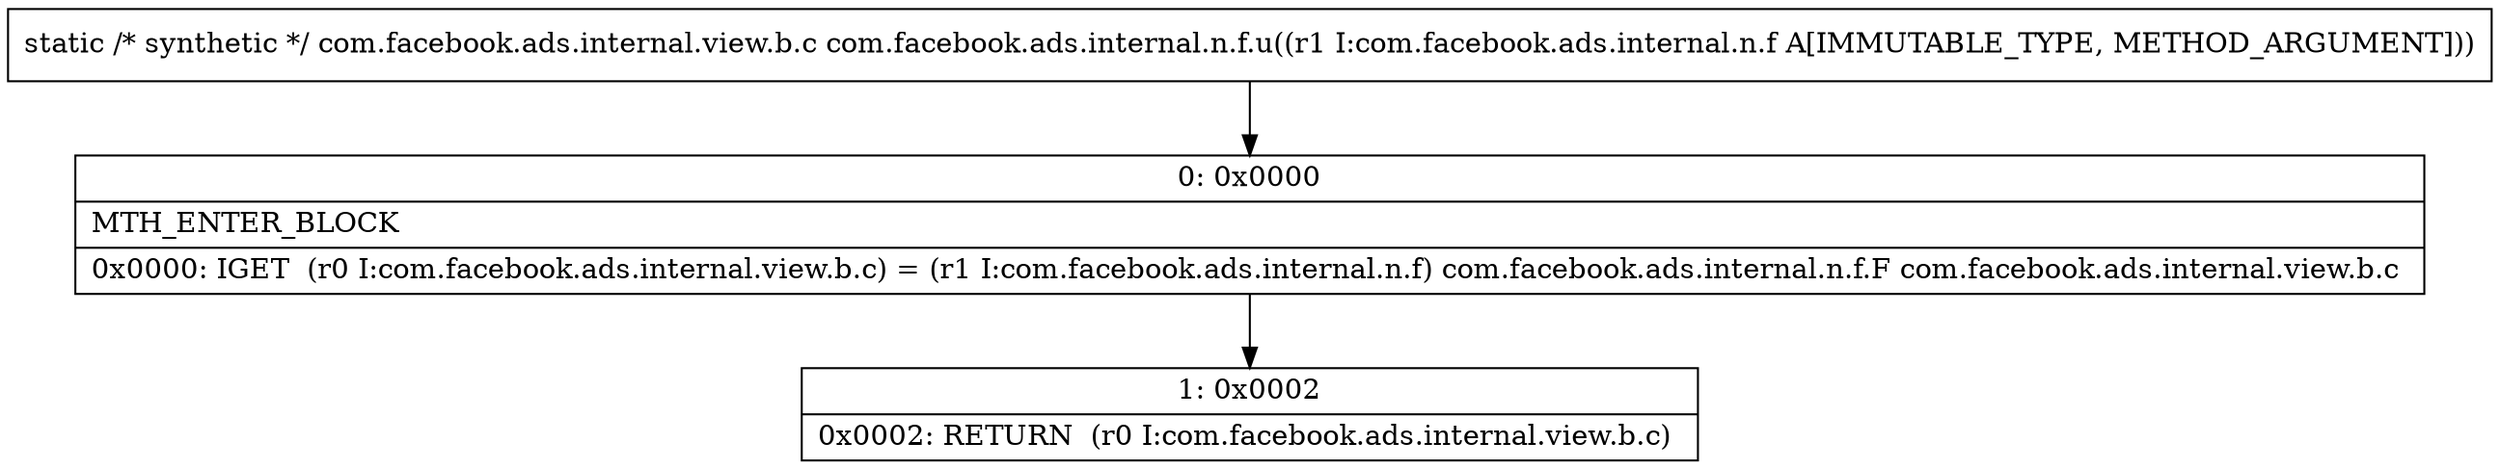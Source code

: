 digraph "CFG forcom.facebook.ads.internal.n.f.u(Lcom\/facebook\/ads\/internal\/n\/f;)Lcom\/facebook\/ads\/internal\/view\/b\/c;" {
Node_0 [shape=record,label="{0\:\ 0x0000|MTH_ENTER_BLOCK\l|0x0000: IGET  (r0 I:com.facebook.ads.internal.view.b.c) = (r1 I:com.facebook.ads.internal.n.f) com.facebook.ads.internal.n.f.F com.facebook.ads.internal.view.b.c \l}"];
Node_1 [shape=record,label="{1\:\ 0x0002|0x0002: RETURN  (r0 I:com.facebook.ads.internal.view.b.c) \l}"];
MethodNode[shape=record,label="{static \/* synthetic *\/ com.facebook.ads.internal.view.b.c com.facebook.ads.internal.n.f.u((r1 I:com.facebook.ads.internal.n.f A[IMMUTABLE_TYPE, METHOD_ARGUMENT])) }"];
MethodNode -> Node_0;
Node_0 -> Node_1;
}

